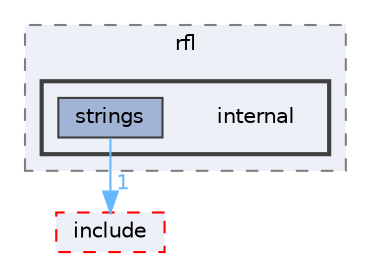 digraph "external/reflect-cpp/src/rfl/internal"
{
 // LATEX_PDF_SIZE
  bgcolor="transparent";
  edge [fontname=Helvetica,fontsize=10,labelfontname=Helvetica,labelfontsize=10];
  node [fontname=Helvetica,fontsize=10,shape=box,height=0.2,width=0.4];
  compound=true
  subgraph clusterdir_b4343597247f4e6c17c01575f362c2a5 {
    graph [ bgcolor="#edf0f7", pencolor="grey50", label="rfl", fontname=Helvetica,fontsize=10 style="filled,dashed", URL="dir_b4343597247f4e6c17c01575f362c2a5.html",tooltip=""]
  subgraph clusterdir_6a4d2425f4e722ad90ba85305b0d196a {
    graph [ bgcolor="#edf0f7", pencolor="grey25", label="", fontname=Helvetica,fontsize=10 style="filled,bold", URL="dir_6a4d2425f4e722ad90ba85305b0d196a.html",tooltip=""]
    dir_6a4d2425f4e722ad90ba85305b0d196a [shape=plaintext, label="internal"];
  dir_87958c30974ebb82b391f484b1e9ef31 [label="strings", fillcolor="#a2b4d6", color="grey25", style="filled", URL="dir_87958c30974ebb82b391f484b1e9ef31.html",tooltip=""];
  }
  }
  dir_52db5b9842da2a9d3126408803d2a092 [label="include", fillcolor="#edf0f7", color="red", style="filled,dashed", URL="dir_52db5b9842da2a9d3126408803d2a092.html",tooltip=""];
  dir_87958c30974ebb82b391f484b1e9ef31->dir_52db5b9842da2a9d3126408803d2a092 [headlabel="1", labeldistance=1.5 headhref="dir_000797_000385.html" href="dir_000797_000385.html" color="steelblue1" fontcolor="steelblue1"];
}
